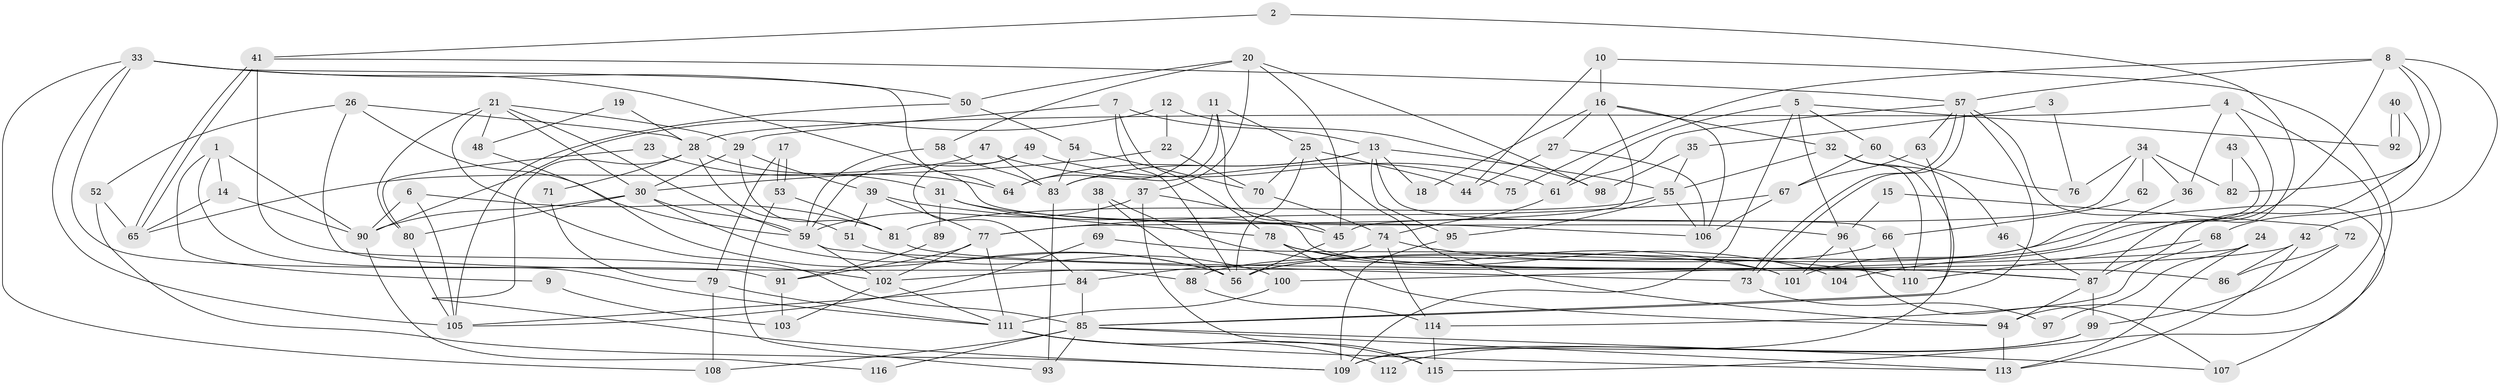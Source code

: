 // Generated by graph-tools (version 1.1) at 2025/02/03/09/25 03:02:10]
// undirected, 116 vertices, 232 edges
graph export_dot {
graph [start="1"]
  node [color=gray90,style=filled];
  1;
  2;
  3;
  4;
  5;
  6;
  7;
  8;
  9;
  10;
  11;
  12;
  13;
  14;
  15;
  16;
  17;
  18;
  19;
  20;
  21;
  22;
  23;
  24;
  25;
  26;
  27;
  28;
  29;
  30;
  31;
  32;
  33;
  34;
  35;
  36;
  37;
  38;
  39;
  40;
  41;
  42;
  43;
  44;
  45;
  46;
  47;
  48;
  49;
  50;
  51;
  52;
  53;
  54;
  55;
  56;
  57;
  58;
  59;
  60;
  61;
  62;
  63;
  64;
  65;
  66;
  67;
  68;
  69;
  70;
  71;
  72;
  73;
  74;
  75;
  76;
  77;
  78;
  79;
  80;
  81;
  82;
  83;
  84;
  85;
  86;
  87;
  88;
  89;
  90;
  91;
  92;
  93;
  94;
  95;
  96;
  97;
  98;
  99;
  100;
  101;
  102;
  103;
  104;
  105;
  106;
  107;
  108;
  109;
  110;
  111;
  112;
  113;
  114;
  115;
  116;
  1 -- 90;
  1 -- 111;
  1 -- 9;
  1 -- 14;
  2 -- 41;
  2 -- 87;
  3 -- 35;
  3 -- 76;
  4 -- 28;
  4 -- 56;
  4 -- 36;
  4 -- 94;
  5 -- 61;
  5 -- 96;
  5 -- 60;
  5 -- 92;
  5 -- 109;
  6 -- 81;
  6 -- 105;
  6 -- 90;
  7 -- 13;
  7 -- 78;
  7 -- 29;
  7 -- 56;
  8 -- 42;
  8 -- 57;
  8 -- 68;
  8 -- 75;
  8 -- 82;
  8 -- 104;
  9 -- 103;
  10 -- 44;
  10 -- 16;
  10 -- 115;
  11 -- 25;
  11 -- 45;
  11 -- 64;
  11 -- 83;
  12 -- 22;
  12 -- 90;
  12 -- 98;
  13 -- 55;
  13 -- 83;
  13 -- 18;
  13 -- 64;
  13 -- 66;
  13 -- 95;
  14 -- 65;
  14 -- 90;
  15 -- 96;
  15 -- 72;
  16 -- 106;
  16 -- 32;
  16 -- 18;
  16 -- 27;
  16 -- 77;
  17 -- 79;
  17 -- 53;
  17 -- 53;
  19 -- 28;
  19 -- 48;
  20 -- 50;
  20 -- 58;
  20 -- 37;
  20 -- 45;
  20 -- 98;
  21 -- 29;
  21 -- 85;
  21 -- 30;
  21 -- 48;
  21 -- 59;
  21 -- 80;
  22 -- 30;
  22 -- 70;
  23 -- 64;
  23 -- 80;
  24 -- 113;
  24 -- 100;
  24 -- 97;
  25 -- 56;
  25 -- 70;
  25 -- 44;
  25 -- 94;
  26 -- 88;
  26 -- 59;
  26 -- 28;
  26 -- 52;
  27 -- 106;
  27 -- 44;
  28 -- 109;
  28 -- 31;
  28 -- 51;
  28 -- 71;
  29 -- 30;
  29 -- 39;
  29 -- 81;
  30 -- 90;
  30 -- 56;
  30 -- 59;
  30 -- 80;
  31 -- 45;
  31 -- 89;
  31 -- 106;
  32 -- 109;
  32 -- 55;
  32 -- 46;
  32 -- 110;
  33 -- 64;
  33 -- 105;
  33 -- 50;
  33 -- 91;
  33 -- 96;
  33 -- 108;
  34 -- 45;
  34 -- 36;
  34 -- 62;
  34 -- 76;
  34 -- 82;
  35 -- 55;
  35 -- 98;
  36 -- 101;
  37 -- 59;
  37 -- 86;
  37 -- 115;
  38 -- 101;
  38 -- 56;
  38 -- 69;
  39 -- 77;
  39 -- 51;
  39 -- 78;
  40 -- 87;
  40 -- 92;
  40 -- 92;
  41 -- 65;
  41 -- 65;
  41 -- 102;
  41 -- 57;
  42 -- 113;
  42 -- 102;
  42 -- 86;
  43 -- 82;
  43 -- 56;
  45 -- 56;
  46 -- 87;
  47 -- 65;
  47 -- 83;
  47 -- 75;
  48 -- 56;
  49 -- 84;
  49 -- 59;
  49 -- 61;
  50 -- 105;
  50 -- 54;
  51 -- 100;
  52 -- 109;
  52 -- 65;
  53 -- 81;
  53 -- 93;
  54 -- 83;
  54 -- 70;
  55 -- 81;
  55 -- 106;
  55 -- 95;
  57 -- 73;
  57 -- 73;
  57 -- 61;
  57 -- 63;
  57 -- 85;
  57 -- 107;
  58 -- 83;
  58 -- 59;
  59 -- 73;
  59 -- 102;
  60 -- 67;
  60 -- 76;
  61 -- 74;
  62 -- 66;
  63 -- 85;
  63 -- 67;
  66 -- 110;
  66 -- 88;
  67 -- 77;
  67 -- 106;
  68 -- 110;
  68 -- 114;
  69 -- 105;
  69 -- 101;
  70 -- 74;
  71 -- 79;
  72 -- 99;
  72 -- 86;
  73 -- 97;
  74 -- 114;
  74 -- 84;
  74 -- 110;
  77 -- 111;
  77 -- 91;
  77 -- 102;
  78 -- 94;
  78 -- 87;
  78 -- 104;
  79 -- 111;
  79 -- 108;
  80 -- 105;
  81 -- 87;
  83 -- 93;
  84 -- 85;
  84 -- 105;
  85 -- 113;
  85 -- 93;
  85 -- 107;
  85 -- 108;
  85 -- 116;
  87 -- 94;
  87 -- 99;
  88 -- 114;
  89 -- 91;
  90 -- 116;
  91 -- 103;
  94 -- 113;
  95 -- 109;
  96 -- 107;
  96 -- 101;
  99 -- 109;
  99 -- 112;
  100 -- 111;
  102 -- 103;
  102 -- 111;
  111 -- 115;
  111 -- 112;
  111 -- 113;
  114 -- 115;
}
